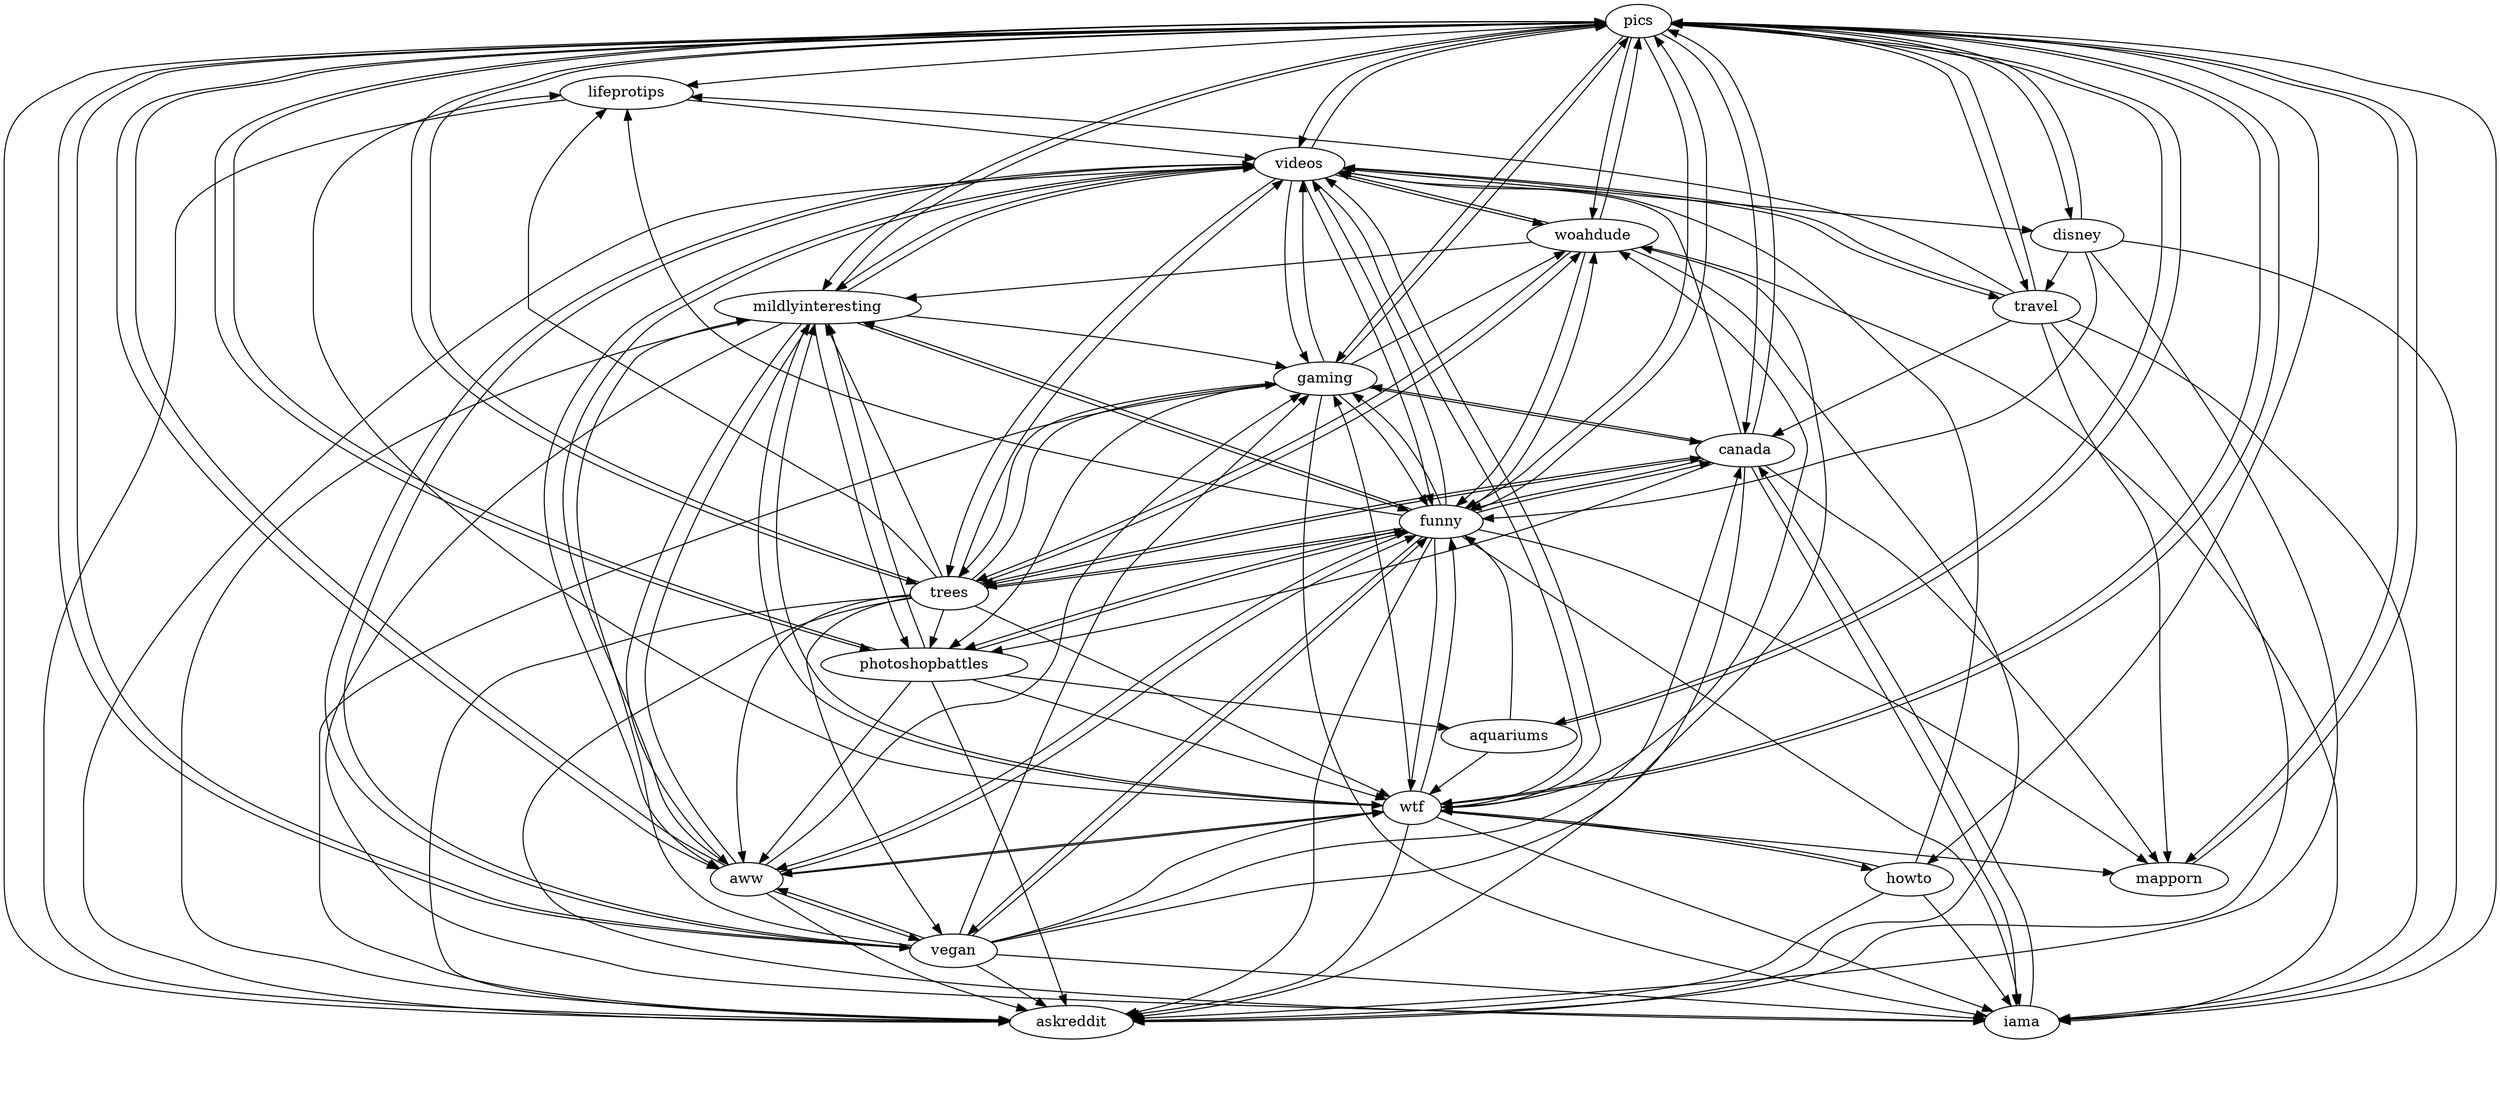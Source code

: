 /*****
 
*****/

digraph G {
  graph [splines=true overlap=false]
  node  [shape=ellipse, width=0.3, height=0.3]
  15 [label="pics"];
  7 [label="lifeprotips"];
  19 [label="funny"];
  43 [label="askreddit"];
  57 [label="trees"];
  73 [label="vegan"];
  74 [label="disney"];
  85 [label="iama"];
  98 [label="videos"];
  106 [label="aww"];
  152 [label="wtf"];
  164 [label="photoshopbattles"];
  169 [label="mildlyinteresting"];
  173 [label="mapporn"];
  179 [label="travel"];
  191 [label="aquariums"];
  206 [label="gaming"];
  223 [label="howto"];
  243 [label="woahdude"];
  263 [label="canada"];
  15 -> 7;
  15 -> 19;
  15 -> 43;
  15 -> 57;
  15 -> 73;
  15 -> 74;
  15 -> 85;
  15 -> 98;
  15 -> 106;
  15 -> 152;
  15 -> 164;
  15 -> 169;
  15 -> 173;
  15 -> 179;
  15 -> 191;
  15 -> 206;
  15 -> 223;
  15 -> 243;
  15 -> 263;
  7 -> 43;
  7 -> 98;
  19 -> 7;
  19 -> 15;
  19 -> 43;
  19 -> 57;
  19 -> 73;
  19 -> 85;
  19 -> 98;
  19 -> 106;
  19 -> 152;
  19 -> 164;
  19 -> 169;
  19 -> 173;
  19 -> 206;
  19 -> 243;
  19 -> 263;
  57 -> 7;
  57 -> 15;
  57 -> 19;
  57 -> 43;
  57 -> 73;
  57 -> 85;
  57 -> 98;
  57 -> 106;
  57 -> 152;
  57 -> 164;
  57 -> 169;
  57 -> 206;
  57 -> 243;
  57 -> 263;
  73 -> 15;
  73 -> 19;
  73 -> 43;
  73 -> 85;
  73 -> 98;
  73 -> 106;
  73 -> 152;
  73 -> 169;
  73 -> 206;
  73 -> 243;
  73 -> 263;
  74 -> 15;
  74 -> 19;
  74 -> 43;
  74 -> 85;
  74 -> 179;
  85 -> 263;
  98 -> 15;
  98 -> 19;
  98 -> 43;
  98 -> 57;
  98 -> 73;
  98 -> 74;
  98 -> 106;
  98 -> 152;
  98 -> 169;
  98 -> 179;
  98 -> 206;
  98 -> 243;
  106 -> 15;
  106 -> 19;
  106 -> 43;
  106 -> 73;
  106 -> 98;
  106 -> 152;
  106 -> 169;
  106 -> 206;
  152 -> 7;
  152 -> 15;
  152 -> 19;
  152 -> 43;
  152 -> 85;
  152 -> 98;
  152 -> 106;
  152 -> 169;
  152 -> 173;
  152 -> 206;
  152 -> 223;
  152 -> 243;
  164 -> 15;
  164 -> 19;
  164 -> 43;
  164 -> 106;
  164 -> 152;
  164 -> 169;
  164 -> 191;
  169 -> 15;
  169 -> 19;
  169 -> 43;
  169 -> 85;
  169 -> 98;
  169 -> 106;
  169 -> 152;
  169 -> 164;
  169 -> 206;
  173 -> 15;
  179 -> 7;
  179 -> 15;
  179 -> 43;
  179 -> 85;
  179 -> 98;
  179 -> 173;
  179 -> 263;
  191 -> 15;
  191 -> 19;
  191 -> 152;
  206 -> 15;
  206 -> 19;
  206 -> 43;
  206 -> 57;
  206 -> 85;
  206 -> 98;
  206 -> 164;
  206 -> 243;
  206 -> 263;
  223 -> 43;
  223 -> 85;
  223 -> 98;
  223 -> 152;
  243 -> 15;
  243 -> 19;
  243 -> 43;
  243 -> 57;
  243 -> 85;
  243 -> 98;
  243 -> 169;
  263 -> 15;
  263 -> 19;
  263 -> 43;
  263 -> 57;
  263 -> 85;
  263 -> 98;
  263 -> 164;
  263 -> 173;
  263 -> 206;
  label = "\n \n";  fontsize=24;
}
